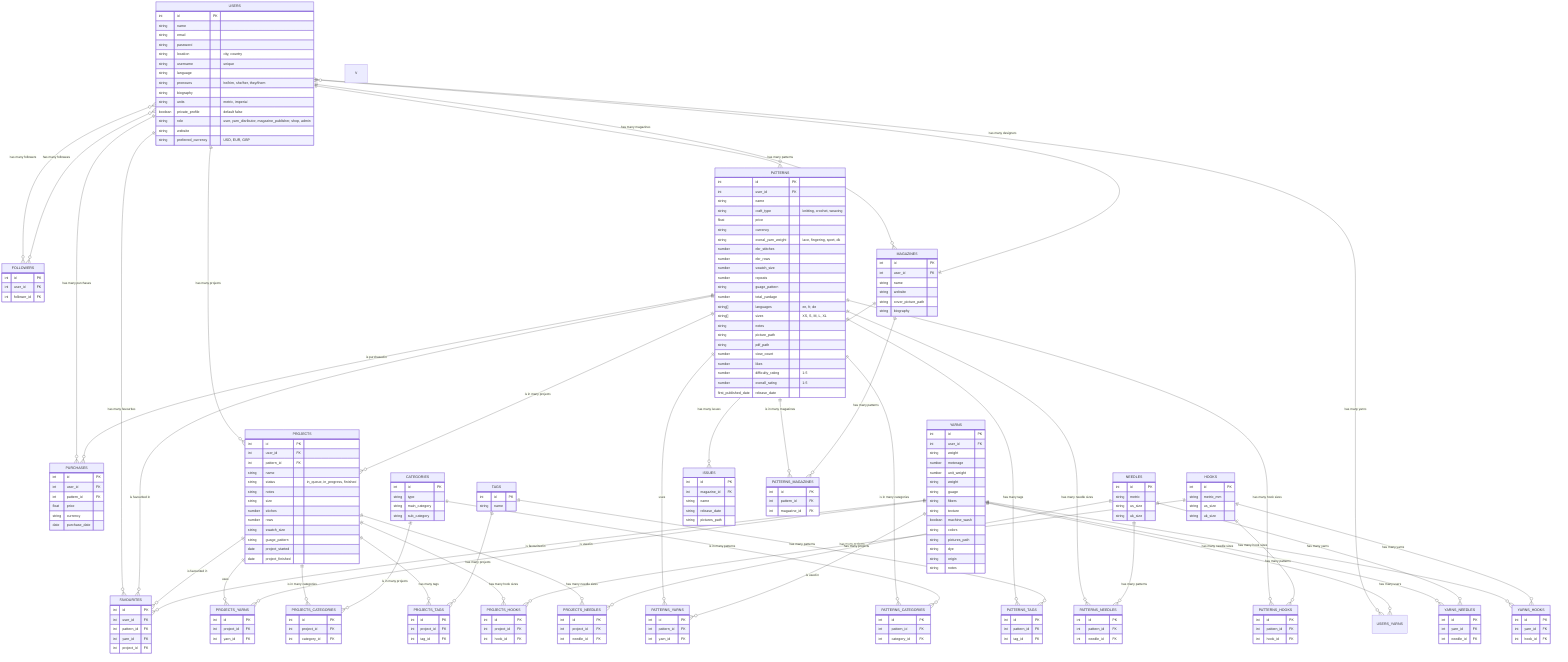 erDiagram
    %% Entities
    USERS {
        int id PK
        string name
        string email
        string password
        string location "city, country"
        string username "unique"
        string language
        string pronouns "he/him, she/her, they/them"
        string biography
        string units "metric, imperial"
        boolean private_profile "default false"
        string role "user, yarn_disributor, magazine_publisher, shop, admin"
        string website
        string preferred_currency "USD, EUR, GBP"
    }
    FOLLOWERS {
        int id PK
        int user_id FK
        int follower_id FK
    }
    PURCHASES {
        int id PK
        int user_id FK
        int pattern_id FK
        float price
        string currency
        date purchase_date
    }
    FAVOURITES {
        int id PK
        int user_id FK
        int pattern_id FK
        int yarn_id FK
        int project_id FK
    }
    PROJECTS {
        int id PK
        int user_id FK
        int pattern_id FK
        string name
        string status "in_queue, in_progress, finished"
        string notes
        string size
        number stiches
        number rows
        string swatch_size
        string guage_pattern
        date project_started
        date project_finished
        }
    PATTERNS {
        int id PK
        int user_id FK
        string name
        string craft_type "knitting, crochet, weaving"
        float price
        string currency
        string overal_yarn_weight "lace, fingering, sport, dk"
        number nbr_stitches
        number nbr_rows
        number swatch_size
        number repeats
        string guage_pattern
        number total_yardage
        string[] languages "en, fr, de"
        string[] sizes "XS, S, M, L, XL"
        string notes
        string picture_path
        string pdf_path
        number view_count
        number likes
        number difficulty_rating "1-5"
        number overall_rating "1-5"
        first_published_date
        release_date
    }
    YARNS {
        int id PK
        int user_id FK
        string weight
        number meterage
        number unit_weight
        string weight
        string guage
        string fibers
        string texture
        boolean machine_wash
        string colors
        string pictures_path
        string dye
        string origin
        string notes
    }
    NEEDLES {
        int id PK
        string metric
        string us_size
        string uk_size

    }
    HOOKS {
        int id PK
        string metric_mm
        string us_size
        string uk_size
    }
    CATEGORIES {
        int id PK
        string type
        string main_category
        string sub_category
    }
    TAGS {
        int id PK
        string name
    }
    ISSUES {
        int id PK
        int magazine_id FK
        string name
        string release_date
        string pictures_path
    }
    MAGAZINES {
        int id PK
        int user_id FK
        string name
        string website
        string cover_picture_path
        string biography
    }
    PATTERNS_YARNS {
        int id PK
        int pattern_id FK
        int yarn_id FK
    }
    PATTERNS_CATEGORIES {
        int id PK
        int pattern_id FK
        int category_id FK
    }
    PATTERNS_TAGS {
        int id PK
        int pattern_id FK
        int tag_id FK
    }
    PATTERNS_NEEDLES {
        int id PK
        int pattern_id FK
        int needle_id FK
    }
    PATTERNS_HOOKS {
        int id PK
        int pattern_id FK
        int hook_id FK
    }
    PROJECTS_YARNS {
        int id PK
        int project_id FK
        int yarn_id FK
    }
    PROJECTS_CATEGORIES {
        int id PK
        int project_id FK
        int category_id FK
    }
    PROJECTS_TAGS {
        int id PK
        int project_id FK
        int tag_id FK
    }
    PROJECTS_NEEDLES {
        int id PK
        int project_id FK
        int needle_id FK
    }
    PROJECTS_HOOKS {
        int id PK
        int project_id FK
        int hook_id FK
    }
    YARNS_NEEDLES {
        int id PK
        int yarn_id FK
        int needle_id FK
    }
    YARNS_HOOKS {
        int id PK
        int yarn_id FK
        int hook_id FK
    }
    PATTERNS_MAGAZINES {
        int id PK
        int pattern_id FK
        int magazine_id FK
    }




    %% Relationships
    V USERS o{--o{ FOLLOWERS : "has many followers"
    V FOLLOWERS o{--o{ USERS : "has many followees"
    V USERS ||--o{ PURCHASES : "has many purchases" V
    V USERS ||--o{ FAVOURITES : "has many favourites" V
    V USERS ||--o{ PROJECTS : "has many projects" V
    V USERS ||--o{ PATTERNS : "has many patterns" V
    V USERS ||--o{ USERS_YARNS : "has many yarns" V
    V USERS ||--o{ MAGAZINES : "has many magazines" V
    V MAGAZINES ||--o{ USERS : "has many designers" V

    V PATTERNS ||--o{ PROJECTS : "is in many projects" V
    V PATTERNS ||--o{ FAVOURITES : "is favourited in" V
    V PATTERNS ||--o{ PURCHASES: "is purchased in" V
    V PATTERNS ||--o{ PATTERNS_YARNS : "uses" V
    V PATTERNS ||--o{ PATTERNS_CATEGORIES : "is in many categories" V
    V PATTERNS ||--o{ PATTERNS_TAGS : "has many tags" V
    V PATTERNS ||--o{ PATTERNS_NEEDLES : "has many needle sizes" V
    V PATTERNS ||--o{ PATTERNS_HOOKS : "has many hook sizes" V
    V CATEGORIES ||--o{ PATTERNS_CATEGORIES : "is in many patterns" V
    V TAGS ||--o{ PATTERNS_TAGS : "has many patterns" V
    V NEEDLES ||--o{ PATTERNS_NEEDLES : "has many patterns" V
    V HOOKS ||--o{ PATTERNS_HOOKS : "has many patterns" V
    V YARNS ||--o{ PATTERNS_YARNS : "is used in" V
    V PATTERNS ||--o{ PATTERNS_MAGAZINES : "is in many magazines" V
    V MAGAZINES ||--o{ PATTERNS_MAGAZINES : "has many patterns" V

    V PROJECTS ||--o{ FAVOURITES : "is favourited in" V
    V PROJECTS ||--o{ PROJECTS_YARNS : "uses" V
    V PROJECTS ||--o{ PROJECTS_CATEGORIES : "is in many categories" V
    V PROJECTS ||--o{ PROJECTS_TAGS : "has many tags" V
    V PROJECTS ||--o{ PROJECTS_HOOKS : "has many hook sizes" V
    V PROJECTS ||--o{ PROJECTS_NEEDLES : "has many needle sizes" V
    V CATEGORIES ||--o{ PROJECTS_CATEGORIES : "is in many projects" V
    V TAGS ||--o{ PROJECTS_TAGS : "has many projects" V
    V HOOKS ||--o{ PROJECTS_HOOKS : "has many projects" V
    V YARNS ||--o{ PROJECTS_YARNS : "is used in" V

    V YARNS||--o{ FAVOURITES : "is favourited in" V
    V YARNS ||--o{ YARNS_NEEDLES : "has many needle sizes"
    V YARNS ||--o{ USERS_YARNS : "has many users"
    V NEEDLES ||--o{ YARNS_NEEDLES : "has many yarns" V
    V NEEDLES ||--o{ PROJECTS_NEEDLES : "has many projects" V
    V YARNS ||--o{ YARNS_HOOKS : "has many hook sizes" V
    V HOOKS ||--o{ YARNS_HOOKS : "has many yarns" V

    V MAGAZINES ||--o{ ISSUES : "has many issues"